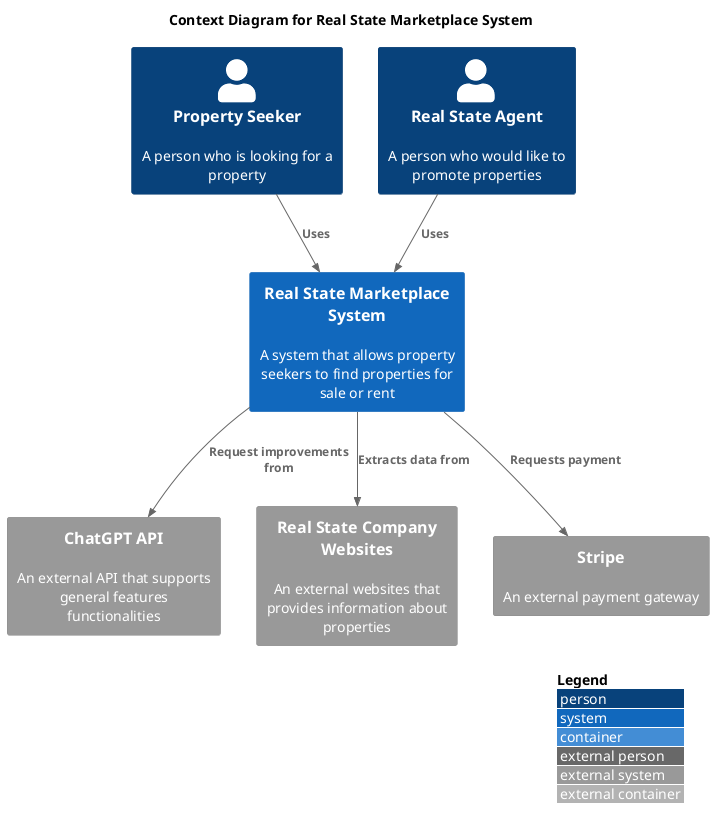 @startuml 01-ContextDiagram
!include <C4/C4_Container>

/' Level 1: System Context diagram
   A System Context diagram is a good starting point for diagramming and documenting a software system, 
   allowing you to step back and see the big picture.
'/

title "Context Diagram for Real State Marketplace System"

Person(seeker, "Property Seeker", "A person who is looking for a property")
Person(agent, "Real State Agent", "A person who would like to promote properties")

System(realState, "Real State Marketplace System", "A system that allows property seekers to find properties for sale or rent")
System_Ext(chatGpt, "ChatGPT API", "An external API that supports general features functionalities")
System_Ext(websites, "Real State Company Websites", "An external websites that provides information about properties")
System_Ext(stripe, "Stripe", "An external payment gateway")

Rel(seeker, realState, "Uses")
Rel(agent, realState, "Uses")
Rel(realState, chatGpt, "Request improvements from")
Rel(realState, websites, "Extracts data from")
Rel(realState, stripe, "Requests payment")

LAYOUT_WITH_LEGEND()

@enduml
